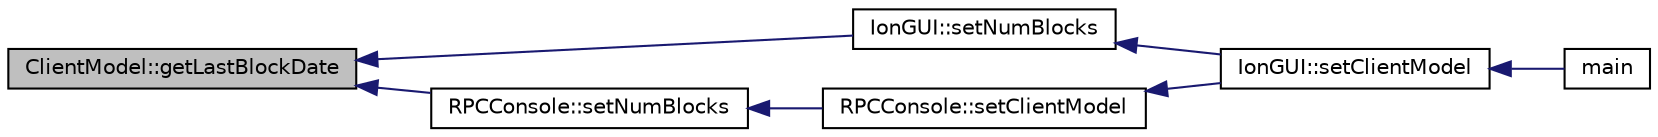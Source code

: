 digraph "ClientModel::getLastBlockDate"
{
  edge [fontname="Helvetica",fontsize="10",labelfontname="Helvetica",labelfontsize="10"];
  node [fontname="Helvetica",fontsize="10",shape=record];
  rankdir="LR";
  Node191 [label="ClientModel::getLastBlockDate",height=0.2,width=0.4,color="black", fillcolor="grey75", style="filled", fontcolor="black"];
  Node191 -> Node192 [dir="back",color="midnightblue",fontsize="10",style="solid",fontname="Helvetica"];
  Node192 [label="IonGUI::setNumBlocks",height=0.2,width=0.4,color="black", fillcolor="white", style="filled",URL="$dc/d0b/class_ion_g_u_i.html#a542b8a51434274ffd2c8ec83b1fdd28c",tooltip="Set number of blocks shown in the UI. "];
  Node192 -> Node193 [dir="back",color="midnightblue",fontsize="10",style="solid",fontname="Helvetica"];
  Node193 [label="IonGUI::setClientModel",height=0.2,width=0.4,color="black", fillcolor="white", style="filled",URL="$dc/d0b/class_ion_g_u_i.html#aee0c583c834ce4f4c598c29db83b0680",tooltip="Set the client model. "];
  Node193 -> Node194 [dir="back",color="midnightblue",fontsize="10",style="solid",fontname="Helvetica"];
  Node194 [label="main",height=0.2,width=0.4,color="black", fillcolor="white", style="filled",URL="$d5/d2d/ion_8cpp.html#a0ddf1224851353fc92bfbff6f499fa97"];
  Node191 -> Node195 [dir="back",color="midnightblue",fontsize="10",style="solid",fontname="Helvetica"];
  Node195 [label="RPCConsole::setNumBlocks",height=0.2,width=0.4,color="black", fillcolor="white", style="filled",URL="$d7/de8/class_r_p_c_console.html#a98b7e85774a91d77c3b01276bd41bc51",tooltip="Set number of blocks shown in the UI. "];
  Node195 -> Node196 [dir="back",color="midnightblue",fontsize="10",style="solid",fontname="Helvetica"];
  Node196 [label="RPCConsole::setClientModel",height=0.2,width=0.4,color="black", fillcolor="white", style="filled",URL="$d7/de8/class_r_p_c_console.html#a355349a33664a07628e9ca22a60f5fa7"];
  Node196 -> Node193 [dir="back",color="midnightblue",fontsize="10",style="solid",fontname="Helvetica"];
}
